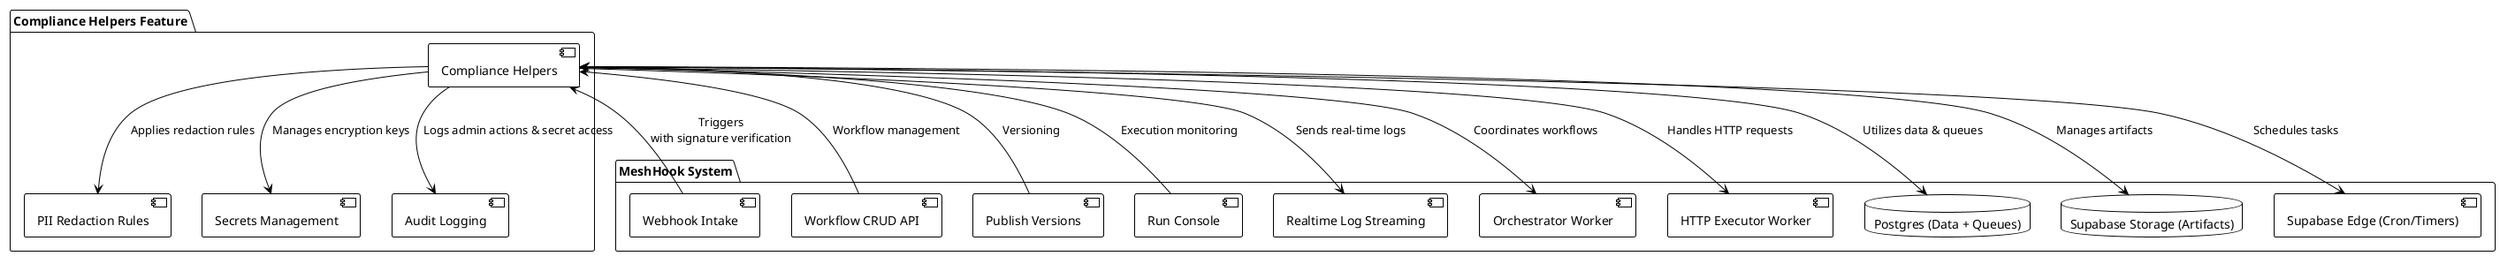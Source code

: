 @startuml
!theme plain

package "MeshHook System" {
    [Webhook Intake] as Webhook
    [Workflow CRUD API] as CRUD
    [Publish Versions] as Publish
    [Run Console] as Console
    [Realtime Log Streaming] as Logs
    [Orchestrator Worker] as Orchestrator
    [HTTP Executor Worker] as Executor
    database "Postgres (Data + Queues)" as Postgres
    database "Supabase Storage (Artifacts)" as Storage
    [Supabase Edge (Cron/Timers)] as Edge
}

package "Compliance Helpers Feature" {
    [Compliance Helpers] as Helpers
    [PII Redaction Rules] as PII
    [Secrets Management] as Secrets
    [Audit Logging] as Audit
}

Webhook --> Helpers : Triggers\nwith signature verification
CRUD --> Helpers : Workflow management
Publish --> Helpers : Versioning
Console --> Helpers : Execution monitoring
Helpers --> Postgres : Utilizes data & queues
Helpers --> Logs : Sends real-time logs
Helpers --> Storage : Manages artifacts
Helpers --> Edge : Schedules tasks
Helpers --> Orchestrator : Coordinates workflows
Helpers --> Executor : Handles HTTP requests
Helpers --> PII : Applies redaction rules
Helpers --> Secrets : Manages encryption keys
Helpers --> Audit : Logs admin actions & secret access

@enduml